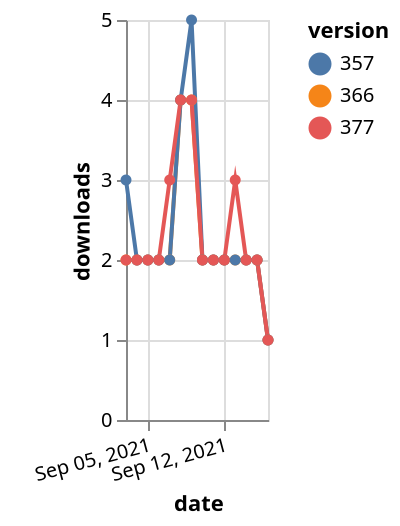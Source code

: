 {"$schema": "https://vega.github.io/schema/vega-lite/v5.json", "description": "A simple bar chart with embedded data.", "data": {"values": [{"date": "2021-09-03", "total": 2445, "delta": 2, "version": "366"}, {"date": "2021-09-04", "total": 2447, "delta": 2, "version": "366"}, {"date": "2021-09-05", "total": 2449, "delta": 2, "version": "366"}, {"date": "2021-09-06", "total": 2451, "delta": 2, "version": "366"}, {"date": "2021-09-07", "total": 2453, "delta": 2, "version": "366"}, {"date": "2021-09-08", "total": 2457, "delta": 4, "version": "366"}, {"date": "2021-09-09", "total": 2461, "delta": 4, "version": "366"}, {"date": "2021-09-10", "total": 2463, "delta": 2, "version": "366"}, {"date": "2021-09-11", "total": 2465, "delta": 2, "version": "366"}, {"date": "2021-09-12", "total": 2467, "delta": 2, "version": "366"}, {"date": "2021-09-13", "total": 2469, "delta": 2, "version": "366"}, {"date": "2021-09-14", "total": 2471, "delta": 2, "version": "366"}, {"date": "2021-09-15", "total": 2473, "delta": 2, "version": "366"}, {"date": "2021-09-16", "total": 2474, "delta": 1, "version": "366"}, {"date": "2021-09-03", "total": 2836, "delta": 3, "version": "357"}, {"date": "2021-09-04", "total": 2838, "delta": 2, "version": "357"}, {"date": "2021-09-05", "total": 2840, "delta": 2, "version": "357"}, {"date": "2021-09-06", "total": 2842, "delta": 2, "version": "357"}, {"date": "2021-09-07", "total": 2844, "delta": 2, "version": "357"}, {"date": "2021-09-08", "total": 2848, "delta": 4, "version": "357"}, {"date": "2021-09-09", "total": 2853, "delta": 5, "version": "357"}, {"date": "2021-09-10", "total": 2855, "delta": 2, "version": "357"}, {"date": "2021-09-11", "total": 2857, "delta": 2, "version": "357"}, {"date": "2021-09-12", "total": 2859, "delta": 2, "version": "357"}, {"date": "2021-09-13", "total": 2861, "delta": 2, "version": "357"}, {"date": "2021-09-14", "total": 2863, "delta": 2, "version": "357"}, {"date": "2021-09-15", "total": 2865, "delta": 2, "version": "357"}, {"date": "2021-09-16", "total": 2866, "delta": 1, "version": "357"}, {"date": "2021-09-03", "total": 2112, "delta": 2, "version": "377"}, {"date": "2021-09-04", "total": 2114, "delta": 2, "version": "377"}, {"date": "2021-09-05", "total": 2116, "delta": 2, "version": "377"}, {"date": "2021-09-06", "total": 2118, "delta": 2, "version": "377"}, {"date": "2021-09-07", "total": 2121, "delta": 3, "version": "377"}, {"date": "2021-09-08", "total": 2125, "delta": 4, "version": "377"}, {"date": "2021-09-09", "total": 2129, "delta": 4, "version": "377"}, {"date": "2021-09-10", "total": 2131, "delta": 2, "version": "377"}, {"date": "2021-09-11", "total": 2133, "delta": 2, "version": "377"}, {"date": "2021-09-12", "total": 2135, "delta": 2, "version": "377"}, {"date": "2021-09-13", "total": 2138, "delta": 3, "version": "377"}, {"date": "2021-09-14", "total": 2140, "delta": 2, "version": "377"}, {"date": "2021-09-15", "total": 2142, "delta": 2, "version": "377"}, {"date": "2021-09-16", "total": 2143, "delta": 1, "version": "377"}]}, "width": "container", "mark": {"type": "line", "point": {"filled": true}}, "encoding": {"x": {"field": "date", "type": "temporal", "timeUnit": "yearmonthdate", "title": "date", "axis": {"labelAngle": -15}}, "y": {"field": "delta", "type": "quantitative", "title": "downloads"}, "color": {"field": "version", "type": "nominal"}, "tooltip": {"field": "delta"}}}